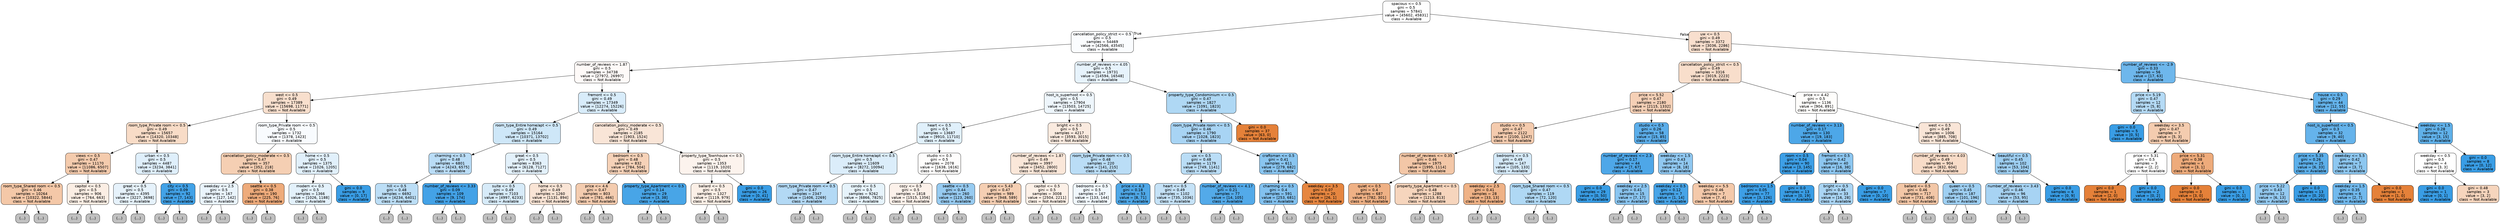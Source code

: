 digraph Tree {
node [shape=box, style="filled, rounded", color="black", fontname=helvetica] ;
edge [fontname=helvetica] ;
0 [label="spacious <= 0.5\ngini = 0.5\nsamples = 57841\nvalue = [45602, 45831]\nclass = Available", fillcolor="#399de501"] ;
1 [label="cancellation_policy_strict <= 0.5\ngini = 0.5\nsamples = 54469\nvalue = [42566, 43545]\nclass = Available", fillcolor="#399de506"] ;
0 -> 1 [labeldistance=2.5, labelangle=45, headlabel="True"] ;
2 [label="number_of_reviews <= 1.87\ngini = 0.5\nsamples = 34738\nvalue = [27972, 26997]\nclass = Not Available", fillcolor="#e5813909"] ;
1 -> 2 ;
3 [label="west <= 0.5\ngini = 0.49\nsamples = 17389\nvalue = [15698, 11771]\nclass = Not Available", fillcolor="#e5813940"] ;
2 -> 3 ;
4 [label="room_type_Private room <= 0.5\ngini = 0.49\nsamples = 15657\nvalue = [14320, 10348]\nclass = Not Available", fillcolor="#e5813947"] ;
3 -> 4 ;
5 [label="views <= 0.5\ngini = 0.47\nsamples = 11170\nvalue = [11086, 6507]\nclass = Not Available", fillcolor="#e5813969"] ;
4 -> 5 ;
6 [label="room_type_Shared room <= 0.5\ngini = 0.46\nsamples = 10264\nvalue = [10322, 5844]\nclass = Not Available", fillcolor="#e581396f"] ;
5 -> 6 ;
7 [label="(...)", fillcolor="#C0C0C0"] ;
6 -> 7 ;
3724 [label="(...)", fillcolor="#C0C0C0"] ;
6 -> 3724 ;
3863 [label="capitol <= 0.5\ngini = 0.5\nsamples = 906\nvalue = [764, 663]\nclass = Not Available", fillcolor="#e5813922"] ;
5 -> 3863 ;
3864 [label="(...)", fillcolor="#C0C0C0"] ;
3863 -> 3864 ;
4253 [label="(...)", fillcolor="#C0C0C0"] ;
3863 -> 4253 ;
4272 [label="urban <= 0.5\ngini = 0.5\nsamples = 4487\nvalue = [3234, 3841]\nclass = Available", fillcolor="#399de528"] ;
4 -> 4272 ;
4273 [label="great <= 0.5\ngini = 0.5\nsamples = 4395\nvalue = [3227, 3698]\nclass = Available", fillcolor="#399de520"] ;
4272 -> 4273 ;
4274 [label="(...)", fillcolor="#C0C0C0"] ;
4273 -> 4274 ;
5719 [label="(...)", fillcolor="#C0C0C0"] ;
4273 -> 5719 ;
5764 [label="city <= 0.5\ngini = 0.09\nsamples = 92\nvalue = [7, 143]\nclass = Available", fillcolor="#399de5f3"] ;
4272 -> 5764 ;
5765 [label="(...)", fillcolor="#C0C0C0"] ;
5764 -> 5765 ;
5794 [label="(...)", fillcolor="#C0C0C0"] ;
5764 -> 5794 ;
5795 [label="room_type_Private room <= 0.5\ngini = 0.5\nsamples = 1732\nvalue = [1378, 1423]\nclass = Available", fillcolor="#399de508"] ;
3 -> 5795 ;
5796 [label="cancellation_policy_moderate <= 0.5\ngini = 0.47\nsamples = 357\nvalue = [352, 218]\nclass = Not Available", fillcolor="#e5813961"] ;
5795 -> 5796 ;
5797 [label="weekday <= 2.5\ngini = 0.5\nsamples = 167\nvalue = [127, 142]\nclass = Available", fillcolor="#399de51b"] ;
5796 -> 5797 ;
5798 [label="(...)", fillcolor="#C0C0C0"] ;
5797 -> 5798 ;
5837 [label="(...)", fillcolor="#C0C0C0"] ;
5797 -> 5837 ;
5882 [label="seattle <= 0.5\ngini = 0.38\nsamples = 190\nvalue = [225, 76]\nclass = Not Available", fillcolor="#e58139a9"] ;
5796 -> 5882 ;
5883 [label="(...)", fillcolor="#C0C0C0"] ;
5882 -> 5883 ;
5942 [label="(...)", fillcolor="#C0C0C0"] ;
5882 -> 5942 ;
5959 [label="home <= 0.5\ngini = 0.5\nsamples = 1375\nvalue = [1026, 1205]\nclass = Available", fillcolor="#399de526"] ;
5795 -> 5959 ;
5960 [label="modern <= 0.5\ngini = 0.5\nsamples = 1366\nvalue = [1026, 1188]\nclass = Available", fillcolor="#399de523"] ;
5959 -> 5960 ;
5961 [label="(...)", fillcolor="#C0C0C0"] ;
5960 -> 5961 ;
6362 [label="(...)", fillcolor="#C0C0C0"] ;
5960 -> 6362 ;
6371 [label="gini = 0.0\nsamples = 9\nvalue = [0, 17]\nclass = Available", fillcolor="#399de5ff"] ;
5959 -> 6371 ;
6372 [label="fremont <= 0.5\ngini = 0.49\nsamples = 17349\nvalue = [12274, 15226]\nclass = Available", fillcolor="#399de531"] ;
2 -> 6372 ;
6373 [label="room_type_Entire home/apt <= 0.5\ngini = 0.49\nsamples = 15164\nvalue = [10371, 13702]\nclass = Available", fillcolor="#399de53e"] ;
6372 -> 6373 ;
6374 [label="charming <= 0.5\ngini = 0.48\nsamples = 6801\nvalue = [4243, 6575]\nclass = Available", fillcolor="#399de55a"] ;
6373 -> 6374 ;
6375 [label="hill <= 0.5\ngini = 0.48\nsamples = 6692\nvalue = [4234, 6401]\nclass = Available", fillcolor="#399de556"] ;
6374 -> 6375 ;
6376 [label="(...)", fillcolor="#C0C0C0"] ;
6375 -> 6376 ;
8101 [label="(...)", fillcolor="#C0C0C0"] ;
6375 -> 8101 ;
9136 [label="number_of_reviews <= 3.33\ngini = 0.09\nsamples = 109\nvalue = [9, 174]\nclass = Available", fillcolor="#399de5f2"] ;
6374 -> 9136 ;
9137 [label="(...)", fillcolor="#C0C0C0"] ;
9136 -> 9137 ;
9138 [label="(...)", fillcolor="#C0C0C0"] ;
9136 -> 9138 ;
9167 [label="great <= 0.5\ngini = 0.5\nsamples = 8363\nvalue = [6128, 7127]\nclass = Available", fillcolor="#399de524"] ;
6373 -> 9167 ;
9168 [label="suite <= 0.5\ngini = 0.49\nsamples = 7103\nvalue = [4997, 6233]\nclass = Available", fillcolor="#399de533"] ;
9167 -> 9168 ;
9169 [label="(...)", fillcolor="#C0C0C0"] ;
9168 -> 9169 ;
12540 [label="(...)", fillcolor="#C0C0C0"] ;
9168 -> 12540 ;
12571 [label="home <= 0.5\ngini = 0.49\nsamples = 1260\nvalue = [1131, 894]\nclass = Not Available", fillcolor="#e5813935"] ;
9167 -> 12571 ;
12572 [label="(...)", fillcolor="#C0C0C0"] ;
12571 -> 12572 ;
13041 [label="(...)", fillcolor="#C0C0C0"] ;
12571 -> 13041 ;
13140 [label="cancellation_policy_moderate <= 0.5\ngini = 0.49\nsamples = 2185\nvalue = [1903, 1524]\nclass = Not Available", fillcolor="#e5813933"] ;
6372 -> 13140 ;
13141 [label="bedroom <= 0.5\ngini = 0.48\nsamples = 832\nvalue = [784, 504]\nclass = Not Available", fillcolor="#e581395b"] ;
13140 -> 13141 ;
13142 [label="price <= 4.6\ngini = 0.47\nsamples = 803\nvalue = [781, 466]\nclass = Not Available", fillcolor="#e5813967"] ;
13141 -> 13142 ;
13143 [label="(...)", fillcolor="#C0C0C0"] ;
13142 -> 13143 ;
13346 [label="(...)", fillcolor="#C0C0C0"] ;
13142 -> 13346 ;
13465 [label="property_type_Apartment <= 0.5\ngini = 0.14\nsamples = 29\nvalue = [3, 38]\nclass = Available", fillcolor="#399de5eb"] ;
13141 -> 13465 ;
13466 [label="(...)", fillcolor="#C0C0C0"] ;
13465 -> 13466 ;
13467 [label="(...)", fillcolor="#C0C0C0"] ;
13465 -> 13467 ;
13472 [label="property_type_Townhouse <= 0.5\ngini = 0.5\nsamples = 1353\nvalue = [1119, 1020]\nclass = Not Available", fillcolor="#e5813917"] ;
13140 -> 13472 ;
13473 [label="ballard <= 0.5\ngini = 0.5\nsamples = 1327\nvalue = [1119, 979]\nclass = Not Available", fillcolor="#e5813920"] ;
13472 -> 13473 ;
13474 [label="(...)", fillcolor="#C0C0C0"] ;
13473 -> 13474 ;
13945 [label="(...)", fillcolor="#C0C0C0"] ;
13473 -> 13945 ;
13964 [label="gini = 0.0\nsamples = 26\nvalue = [0, 41]\nclass = Available", fillcolor="#399de5ff"] ;
13472 -> 13964 ;
13965 [label="number_of_reviews <= 4.05\ngini = 0.5\nsamples = 19731\nvalue = [14594, 16548]\nclass = Available", fillcolor="#399de51e"] ;
1 -> 13965 ;
13966 [label="host_is_superhost <= 0.5\ngini = 0.5\nsamples = 17904\nvalue = [13503, 14725]\nclass = Available", fillcolor="#399de515"] ;
13965 -> 13966 ;
13967 [label="heart <= 0.5\ngini = 0.5\nsamples = 13687\nvalue = [9910, 11710]\nclass = Available", fillcolor="#399de527"] ;
13966 -> 13967 ;
13968 [label="room_type_Entire home/apt <= 0.5\ngini = 0.5\nsamples = 11609\nvalue = [8272, 10094]\nclass = Available", fillcolor="#399de52e"] ;
13967 -> 13968 ;
13969 [label="room_type_Private room <= 0.5\ngini = 0.47\nsamples = 2347\nvalue = [1406, 2269]\nclass = Available", fillcolor="#399de561"] ;
13968 -> 13969 ;
13970 [label="(...)", fillcolor="#C0C0C0"] ;
13969 -> 13970 ;
14081 [label="(...)", fillcolor="#C0C0C0"] ;
13969 -> 14081 ;
14820 [label="condo <= 0.5\ngini = 0.5\nsamples = 9262\nvalue = [6866, 7825]\nclass = Available", fillcolor="#399de51f"] ;
13968 -> 14820 ;
14821 [label="(...)", fillcolor="#C0C0C0"] ;
14820 -> 14821 ;
18382 [label="(...)", fillcolor="#C0C0C0"] ;
14820 -> 18382 ;
18487 [label="studio <= 0.5\ngini = 0.5\nsamples = 2078\nvalue = [1638, 1616]\nclass = Not Available", fillcolor="#e5813903"] ;
13967 -> 18487 ;
18488 [label="cozy <= 0.5\ngini = 0.5\nsamples = 1818\nvalue = [1515, 1356]\nclass = Not Available", fillcolor="#e581391b"] ;
18487 -> 18488 ;
18489 [label="(...)", fillcolor="#C0C0C0"] ;
18488 -> 18489 ;
19194 [label="(...)", fillcolor="#C0C0C0"] ;
18488 -> 19194 ;
19253 [label="seattle <= 0.5\ngini = 0.44\nsamples = 260\nvalue = [123, 260]\nclass = Available", fillcolor="#399de586"] ;
18487 -> 19253 ;
19254 [label="(...)", fillcolor="#C0C0C0"] ;
19253 -> 19254 ;
19305 [label="(...)", fillcolor="#C0C0C0"] ;
19253 -> 19305 ;
19316 [label="bright <= 0.5\ngini = 0.5\nsamples = 4217\nvalue = [3593, 3015]\nclass = Not Available", fillcolor="#e5813929"] ;
13966 -> 19316 ;
19317 [label="number_of_reviews <= 1.87\ngini = 0.49\nsamples = 3997\nvalue = [3452, 2800]\nclass = Not Available", fillcolor="#e5813930"] ;
19316 -> 19317 ;
19318 [label="price <= 5.43\ngini = 0.47\nsamples = 989\nvalue = [948, 589]\nclass = Not Available", fillcolor="#e5813961"] ;
19317 -> 19318 ;
19319 [label="(...)", fillcolor="#C0C0C0"] ;
19318 -> 19319 ;
19526 [label="(...)", fillcolor="#C0C0C0"] ;
19318 -> 19526 ;
19725 [label="capitol <= 0.5\ngini = 0.5\nsamples = 3008\nvalue = [2504, 2211]\nclass = Not Available", fillcolor="#e581391e"] ;
19317 -> 19725 ;
19726 [label="(...)", fillcolor="#C0C0C0"] ;
19725 -> 19726 ;
21099 [label="(...)", fillcolor="#C0C0C0"] ;
19725 -> 21099 ;
21120 [label="room_type_Private room <= 0.5\ngini = 0.48\nsamples = 220\nvalue = [141, 215]\nclass = Available", fillcolor="#399de558"] ;
19316 -> 21120 ;
21121 [label="bedrooms <= 0.5\ngini = 0.5\nsamples = 167\nvalue = [133, 144]\nclass = Available", fillcolor="#399de513"] ;
21120 -> 21121 ;
21122 [label="(...)", fillcolor="#C0C0C0"] ;
21121 -> 21122 ;
21127 [label="(...)", fillcolor="#C0C0C0"] ;
21121 -> 21127 ;
21208 [label="price <= 4.3\ngini = 0.18\nsamples = 53\nvalue = [8, 71]\nclass = Available", fillcolor="#399de5e2"] ;
21120 -> 21208 ;
21209 [label="(...)", fillcolor="#C0C0C0"] ;
21208 -> 21209 ;
21216 [label="(...)", fillcolor="#C0C0C0"] ;
21208 -> 21216 ;
21225 [label="property_type_Condominium <= 0.5\ngini = 0.47\nsamples = 1827\nvalue = [1091, 1823]\nclass = Available", fillcolor="#399de566"] ;
13965 -> 21225 ;
21226 [label="room_type_Private room <= 0.5\ngini = 0.46\nsamples = 1790\nvalue = [1028, 1823]\nclass = Available", fillcolor="#399de56f"] ;
21225 -> 21226 ;
21227 [label="uw <= 0.5\ngini = 0.48\nsamples = 1179\nvalue = [749, 1141]\nclass = Available", fillcolor="#399de558"] ;
21226 -> 21227 ;
21228 [label="heart <= 0.5\ngini = 0.49\nsamples = 1102\nvalue = [735, 1036]\nclass = Available", fillcolor="#399de54a"] ;
21227 -> 21228 ;
21229 [label="(...)", fillcolor="#C0C0C0"] ;
21228 -> 21229 ;
21658 [label="(...)", fillcolor="#C0C0C0"] ;
21228 -> 21658 ;
21727 [label="number_of_reviews <= 4.17\ngini = 0.21\nsamples = 77\nvalue = [14, 105]\nclass = Available", fillcolor="#399de5dd"] ;
21227 -> 21727 ;
21728 [label="(...)", fillcolor="#C0C0C0"] ;
21727 -> 21728 ;
21729 [label="(...)", fillcolor="#C0C0C0"] ;
21727 -> 21729 ;
21764 [label="craftsman <= 0.5\ngini = 0.41\nsamples = 611\nvalue = [279, 682]\nclass = Available", fillcolor="#399de597"] ;
21226 -> 21764 ;
21765 [label="charming <= 0.5\ngini = 0.4\nsamples = 591\nvalue = [253, 681]\nclass = Available", fillcolor="#399de5a0"] ;
21764 -> 21765 ;
21766 [label="(...)", fillcolor="#C0C0C0"] ;
21765 -> 21766 ;
21949 [label="(...)", fillcolor="#C0C0C0"] ;
21765 -> 21949 ;
21968 [label="weekday <= 3.5\ngini = 0.07\nsamples = 20\nvalue = [26, 1]\nclass = Not Available", fillcolor="#e58139f5"] ;
21764 -> 21968 ;
21969 [label="(...)", fillcolor="#C0C0C0"] ;
21968 -> 21969 ;
21972 [label="(...)", fillcolor="#C0C0C0"] ;
21968 -> 21972 ;
21973 [label="gini = 0.0\nsamples = 37\nvalue = [63, 0]\nclass = Not Available", fillcolor="#e58139ff"] ;
21225 -> 21973 ;
21974 [label="uw <= 0.5\ngini = 0.49\nsamples = 3372\nvalue = [3036, 2286]\nclass = Not Available", fillcolor="#e581393f"] ;
0 -> 21974 [labeldistance=2.5, labelangle=-45, headlabel="False"] ;
21975 [label="cancellation_policy_strict <= 0.5\ngini = 0.49\nsamples = 3316\nvalue = [3019, 2223]\nclass = Not Available", fillcolor="#e5813943"] ;
21974 -> 21975 ;
21976 [label="price <= 5.52\ngini = 0.47\nsamples = 2180\nvalue = [2115, 1332]\nclass = Not Available", fillcolor="#e581395e"] ;
21975 -> 21976 ;
21977 [label="studio <= 0.5\ngini = 0.47\nsamples = 2122\nvalue = [2100, 1247]\nclass = Not Available", fillcolor="#e5813968"] ;
21976 -> 21977 ;
21978 [label="number_of_reviews <= 0.35\ngini = 0.46\nsamples = 1975\nvalue = [1995, 1114]\nclass = Not Available", fillcolor="#e5813971"] ;
21977 -> 21978 ;
21979 [label="quiet <= 0.5\ngini = 0.4\nsamples = 687\nvalue = [782, 301]\nclass = Not Available", fillcolor="#e581399d"] ;
21978 -> 21979 ;
21980 [label="(...)", fillcolor="#C0C0C0"] ;
21979 -> 21980 ;
22225 [label="(...)", fillcolor="#C0C0C0"] ;
21979 -> 22225 ;
22230 [label="property_type_Apartment <= 0.5\ngini = 0.48\nsamples = 1288\nvalue = [1213, 813]\nclass = Not Available", fillcolor="#e5813954"] ;
21978 -> 22230 ;
22231 [label="(...)", fillcolor="#C0C0C0"] ;
22230 -> 22231 ;
22306 [label="(...)", fillcolor="#C0C0C0"] ;
22230 -> 22306 ;
22791 [label="bedrooms <= 0.5\ngini = 0.49\nsamples = 147\nvalue = [105, 133]\nclass = Available", fillcolor="#399de536"] ;
21977 -> 22791 ;
22792 [label="weekday <= 2.5\ngini = 0.41\nsamples = 28\nvalue = [33, 13]\nclass = Not Available", fillcolor="#e581399b"] ;
22791 -> 22792 ;
22793 [label="(...)", fillcolor="#C0C0C0"] ;
22792 -> 22793 ;
22802 [label="(...)", fillcolor="#C0C0C0"] ;
22792 -> 22802 ;
22813 [label="room_type_Shared room <= 0.5\ngini = 0.47\nsamples = 119\nvalue = [72, 120]\nclass = Available", fillcolor="#399de566"] ;
22791 -> 22813 ;
22814 [label="(...)", fillcolor="#C0C0C0"] ;
22813 -> 22814 ;
22855 [label="(...)", fillcolor="#C0C0C0"] ;
22813 -> 22855 ;
22856 [label="studio <= 0.5\ngini = 0.26\nsamples = 58\nvalue = [15, 85]\nclass = Available", fillcolor="#399de5d2"] ;
21976 -> 22856 ;
22857 [label="number_of_reviews <= 2.3\ngini = 0.17\nsamples = 44\nvalue = [7, 67]\nclass = Available", fillcolor="#399de5e4"] ;
22856 -> 22857 ;
22858 [label="gini = 0.0\nsamples = 29\nvalue = [0, 50]\nclass = Available", fillcolor="#399de5ff"] ;
22857 -> 22858 ;
22859 [label="weekday <= 2.5\ngini = 0.41\nsamples = 15\nvalue = [7, 17]\nclass = Available", fillcolor="#399de596"] ;
22857 -> 22859 ;
22860 [label="(...)", fillcolor="#C0C0C0"] ;
22859 -> 22860 ;
22865 [label="(...)", fillcolor="#C0C0C0"] ;
22859 -> 22865 ;
22870 [label="weekday <= 1.5\ngini = 0.43\nsamples = 14\nvalue = [8, 18]\nclass = Available", fillcolor="#399de58e"] ;
22856 -> 22870 ;
22871 [label="weekday <= 0.5\ngini = 0.12\nsamples = 7\nvalue = [1, 14]\nclass = Available", fillcolor="#399de5ed"] ;
22870 -> 22871 ;
22872 [label="(...)", fillcolor="#C0C0C0"] ;
22871 -> 22872 ;
22873 [label="(...)", fillcolor="#C0C0C0"] ;
22871 -> 22873 ;
22874 [label="weekday <= 5.5\ngini = 0.46\nsamples = 7\nvalue = [7, 4]\nclass = Not Available", fillcolor="#e581396d"] ;
22870 -> 22874 ;
22875 [label="(...)", fillcolor="#C0C0C0"] ;
22874 -> 22875 ;
22876 [label="(...)", fillcolor="#C0C0C0"] ;
22874 -> 22876 ;
22877 [label="price <= 4.42\ngini = 0.5\nsamples = 1136\nvalue = [904, 891]\nclass = Not Available", fillcolor="#e5813904"] ;
21975 -> 22877 ;
22878 [label="number_of_reviews <= 3.13\ngini = 0.17\nsamples = 130\nvalue = [19, 183]\nclass = Available", fillcolor="#399de5e5"] ;
22877 -> 22878 ;
22879 [label="room <= 0.5\ngini = 0.04\nsamples = 90\nvalue = [3, 145]\nclass = Available", fillcolor="#399de5fa"] ;
22878 -> 22879 ;
22880 [label="bedrooms <= 1.5\ngini = 0.05\nsamples = 77\nvalue = [3, 126]\nclass = Available", fillcolor="#399de5f9"] ;
22879 -> 22880 ;
22881 [label="(...)", fillcolor="#C0C0C0"] ;
22880 -> 22881 ;
22898 [label="(...)", fillcolor="#C0C0C0"] ;
22880 -> 22898 ;
22899 [label="gini = 0.0\nsamples = 13\nvalue = [0, 19]\nclass = Available", fillcolor="#399de5ff"] ;
22879 -> 22899 ;
22900 [label="fremont <= 0.5\ngini = 0.42\nsamples = 40\nvalue = [16, 38]\nclass = Available", fillcolor="#399de594"] ;
22878 -> 22900 ;
22901 [label="bright <= 0.5\ngini = 0.46\nsamples = 33\nvalue = [16, 28]\nclass = Available", fillcolor="#399de56d"] ;
22900 -> 22901 ;
22902 [label="(...)", fillcolor="#C0C0C0"] ;
22901 -> 22902 ;
22915 [label="(...)", fillcolor="#C0C0C0"] ;
22901 -> 22915 ;
22916 [label="gini = 0.0\nsamples = 7\nvalue = [0, 10]\nclass = Available", fillcolor="#399de5ff"] ;
22900 -> 22916 ;
22917 [label="west <= 0.5\ngini = 0.49\nsamples = 1006\nvalue = [885, 708]\nclass = Not Available", fillcolor="#e5813933"] ;
22877 -> 22917 ;
22918 [label="number_of_reviews <= 4.03\ngini = 0.49\nsamples = 904\nvalue = [832, 604]\nclass = Not Available", fillcolor="#e5813946"] ;
22917 -> 22918 ;
22919 [label="ballard <= 0.5\ngini = 0.46\nsamples = 717\nvalue = [731, 408]\nclass = Not Available", fillcolor="#e5813971"] ;
22918 -> 22919 ;
22920 [label="(...)", fillcolor="#C0C0C0"] ;
22919 -> 22920 ;
23251 [label="(...)", fillcolor="#C0C0C0"] ;
22919 -> 23251 ;
23252 [label="queen <= 0.5\ngini = 0.45\nsamples = 187\nvalue = [101, 196]\nclass = Available", fillcolor="#399de57c"] ;
22918 -> 23252 ;
23253 [label="(...)", fillcolor="#C0C0C0"] ;
23252 -> 23253 ;
23350 [label="(...)", fillcolor="#C0C0C0"] ;
23252 -> 23350 ;
23357 [label="beautiful <= 0.5\ngini = 0.45\nsamples = 102\nvalue = [53, 104]\nclass = Available", fillcolor="#399de57d"] ;
22917 -> 23357 ;
23358 [label="number_of_reviews <= 3.43\ngini = 0.46\nsamples = 96\nvalue = [53, 95]\nclass = Available", fillcolor="#399de571"] ;
23357 -> 23358 ;
23359 [label="(...)", fillcolor="#C0C0C0"] ;
23358 -> 23359 ;
23364 [label="(...)", fillcolor="#C0C0C0"] ;
23358 -> 23364 ;
23399 [label="gini = 0.0\nsamples = 6\nvalue = [0, 9]\nclass = Available", fillcolor="#399de5ff"] ;
23357 -> 23399 ;
23400 [label="number_of_reviews <= -2.9\ngini = 0.33\nsamples = 56\nvalue = [17, 63]\nclass = Available", fillcolor="#399de5ba"] ;
21974 -> 23400 ;
23401 [label="price <= 5.19\ngini = 0.47\nsamples = 12\nvalue = [5, 8]\nclass = Available", fillcolor="#399de560"] ;
23400 -> 23401 ;
23402 [label="gini = 0.0\nsamples = 5\nvalue = [0, 5]\nclass = Available", fillcolor="#399de5ff"] ;
23401 -> 23402 ;
23403 [label="weekday <= 3.5\ngini = 0.47\nsamples = 7\nvalue = [5, 3]\nclass = Not Available", fillcolor="#e5813966"] ;
23401 -> 23403 ;
23404 [label="price <= 5.31\ngini = 0.5\nsamples = 3\nvalue = [2, 2]\nclass = Not Available", fillcolor="#e5813900"] ;
23403 -> 23404 ;
23405 [label="gini = 0.0\nsamples = 1\nvalue = [2, 0]\nclass = Not Available", fillcolor="#e58139ff"] ;
23404 -> 23405 ;
23406 [label="gini = 0.0\nsamples = 2\nvalue = [0, 2]\nclass = Available", fillcolor="#399de5ff"] ;
23404 -> 23406 ;
23407 [label="price <= 5.31\ngini = 0.38\nsamples = 4\nvalue = [3, 1]\nclass = Not Available", fillcolor="#e58139aa"] ;
23403 -> 23407 ;
23408 [label="gini = 0.0\nsamples = 3\nvalue = [3, 0]\nclass = Not Available", fillcolor="#e58139ff"] ;
23407 -> 23408 ;
23409 [label="gini = 0.0\nsamples = 1\nvalue = [0, 1]\nclass = Available", fillcolor="#399de5ff"] ;
23407 -> 23409 ;
23410 [label="house <= 0.5\ngini = 0.29\nsamples = 44\nvalue = [12, 55]\nclass = Available", fillcolor="#399de5c7"] ;
23400 -> 23410 ;
23411 [label="host_is_superhost <= 0.5\ngini = 0.3\nsamples = 32\nvalue = [9, 40]\nclass = Available", fillcolor="#399de5c6"] ;
23410 -> 23411 ;
23412 [label="price <= 5.35\ngini = 0.26\nsamples = 25\nvalue = [6, 33]\nclass = Available", fillcolor="#399de5d1"] ;
23411 -> 23412 ;
23413 [label="price <= 5.22\ngini = 0.43\nsamples = 12\nvalue = [6, 13]\nclass = Available", fillcolor="#399de589"] ;
23412 -> 23413 ;
23414 [label="(...)", fillcolor="#C0C0C0"] ;
23413 -> 23414 ;
23415 [label="(...)", fillcolor="#C0C0C0"] ;
23413 -> 23415 ;
23416 [label="gini = 0.0\nsamples = 13\nvalue = [0, 20]\nclass = Available", fillcolor="#399de5ff"] ;
23412 -> 23416 ;
23417 [label="weekday <= 5.5\ngini = 0.42\nsamples = 7\nvalue = [3, 7]\nclass = Available", fillcolor="#399de592"] ;
23411 -> 23417 ;
23418 [label="weekday <= 1.5\ngini = 0.35\nsamples = 6\nvalue = [2, 7]\nclass = Available", fillcolor="#399de5b6"] ;
23417 -> 23418 ;
23419 [label="(...)", fillcolor="#C0C0C0"] ;
23418 -> 23419 ;
23420 [label="(...)", fillcolor="#C0C0C0"] ;
23418 -> 23420 ;
23425 [label="gini = 0.0\nsamples = 1\nvalue = [1, 0]\nclass = Not Available", fillcolor="#e58139ff"] ;
23417 -> 23425 ;
23426 [label="weekday <= 1.5\ngini = 0.28\nsamples = 12\nvalue = [3, 15]\nclass = Available", fillcolor="#399de5cc"] ;
23410 -> 23426 ;
23427 [label="weekday <= 0.5\ngini = 0.5\nsamples = 4\nvalue = [3, 3]\nclass = Not Available", fillcolor="#e5813900"] ;
23426 -> 23427 ;
23428 [label="gini = 0.0\nsamples = 1\nvalue = [0, 1]\nclass = Available", fillcolor="#399de5ff"] ;
23427 -> 23428 ;
23429 [label="gini = 0.48\nsamples = 3\nvalue = [3, 2]\nclass = Not Available", fillcolor="#e5813955"] ;
23427 -> 23429 ;
23430 [label="gini = 0.0\nsamples = 8\nvalue = [0, 12]\nclass = Available", fillcolor="#399de5ff"] ;
23426 -> 23430 ;
}
